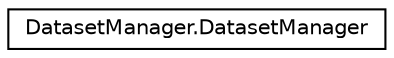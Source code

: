 digraph "Graphical Class Hierarchy"
{
 // LATEX_PDF_SIZE
  edge [fontname="Helvetica",fontsize="10",labelfontname="Helvetica",labelfontsize="10"];
  node [fontname="Helvetica",fontsize="10",shape=record];
  rankdir="LR";
  Node0 [label="DatasetManager.DatasetManager",height=0.2,width=0.4,color="black", fillcolor="white", style="filled",URL="$classDatasetManager_1_1DatasetManager.html",tooltip="Manage dataset and input for AI."];
}
